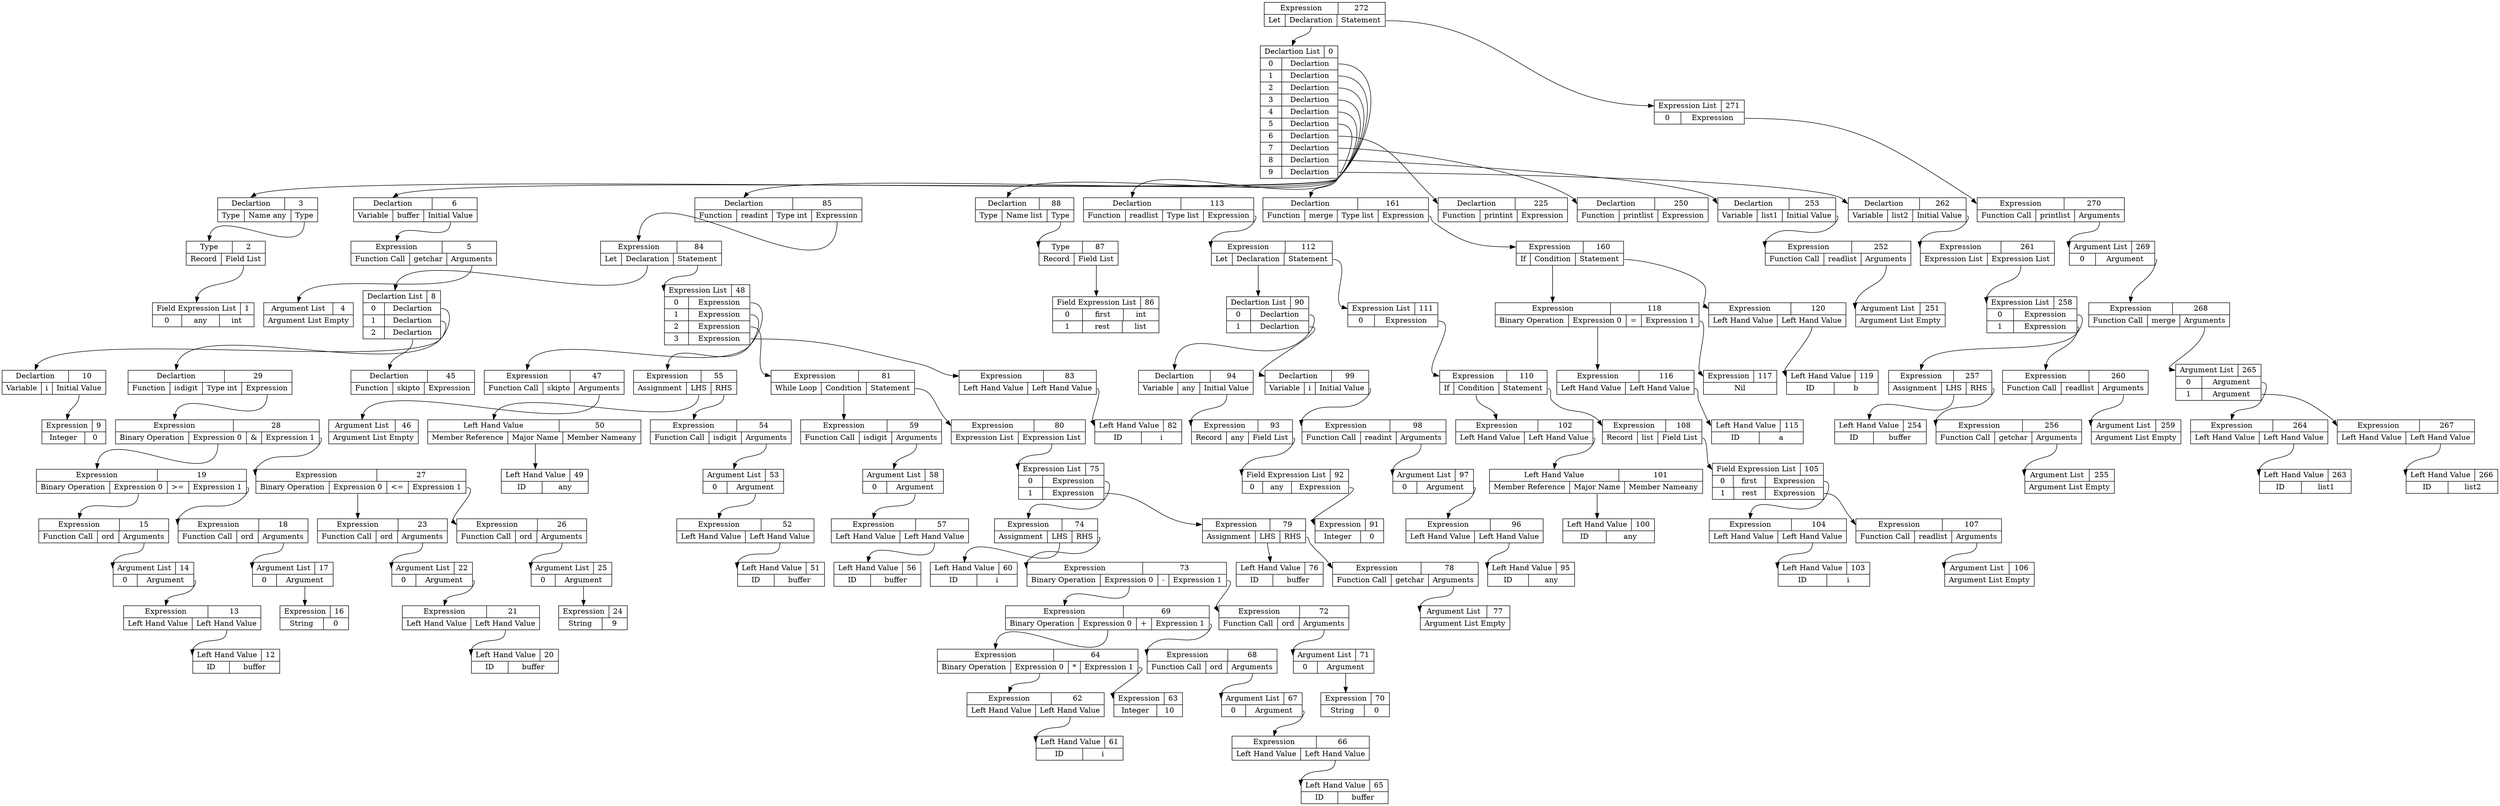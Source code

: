 digraph ast {
272 [shape=record, label="{ { <ptr> Expression | 272 } |{ Let | <dec> Declaration | <stmt> Statement } } "];
3 [shape=record, label="{ { <ptr> Declartion | 3 } | {Type | Name any | <ty> Type } }"];
1 [shape=record, label="{ { <ptr> Field Expression List | 1 } | { 0 | any | int } }"]
2 [shape=record, label="{ { <ptr> Type | 2 } | { Record | <flist> Field List } } "];
2:flist -> 1:ptr;
3:ty -> 2:ptr;
0:pos0 -> 3:ptr;
6 [shape=record, label="{ { <ptr> Declartion | 6 } | {Variable | buffer | <initval> Initial Value } }"];
5 [shape=record, label="{ { <ptr> Expression | 5 } |{ Function Call | getchar | <argpos> Arguments} }"];
4 [shape=record, label="{ { <ptr> Argument List | 4 } | {Argument List Empty} }"];
5:argpos -> 4:ptr
6:initval -> 5:ptr;
0:pos1 -> 6:ptr;
85 [shape=record, label="{ { <ptr> Declartion | 85 } | {Function | readint | Type int | <exp> Expression } }"];
84 [shape=record, label="{ { <ptr> Expression | 84 } |{ Let | <dec> Declaration | <stmt> Statement } } "];
10 [shape=record, label="{ { <ptr> Declartion | 10 } | {Variable | i | <initval> Initial Value } }"];
9 [shape=record, label="{ { <ptr> Expression | 9 } |{ Integer | 0 } }"];
10:initval -> 9:ptr;
8:pos0 -> 10:ptr;
29 [shape=record, label="{ { <ptr> Declartion | 29 } | {Function | isdigit | Type int | <exp> Expression } }"];
28 [shape=record, label="{ { <ptr> Expression | 28 } |{ Binary Operation | <exp0> Expression 0 | & | <exp1> Expression 1} }"];
19 [shape=record, label="{ { <ptr> Expression | 19 } |{ Binary Operation | <exp0> Expression 0 | \>= | <exp1> Expression 1} }"];
15 [shape=record, label="{ { <ptr> Expression | 15 } |{ Function Call | ord | <argpos> Arguments} }"];
13 [shape=record, label="{ { <ptr> Expression | 13 } |{ Left Hand Value | <lval> Left Hand Value} }"];
12 [shape=record, label="{ { <ptr> Left Hand Value | 12 } | { ID | buffer } } "];
13:lval -> 12:ptr
14:pos0 -> 13:ptr;
14 [shape=record, label="{ { <ptr> Argument List | 14 } | { 0 | <pos0> Argument } }"];
15:argpos -> 14:ptr
19:exp0 -> 15:ptr
18 [shape=record, label="{ { <ptr> Expression | 18 } |{ Function Call | ord | <argpos> Arguments} }"];
16 [shape=record, label="{ { <ptr> Expression | 16 } |{ String | 0 } }"];
17:pos0 -> 16:ptr;
17 [shape=record, label="{ { <ptr> Argument List | 17 } | { 0 | <pos0> Argument } }"];
18:argpos -> 17:ptr
19:exp1 -> 18:ptr
28:exp0 -> 19:ptr
27 [shape=record, label="{ { <ptr> Expression | 27 } |{ Binary Operation | <exp0> Expression 0 | \<= | <exp1> Expression 1} }"];
23 [shape=record, label="{ { <ptr> Expression | 23 } |{ Function Call | ord | <argpos> Arguments} }"];
21 [shape=record, label="{ { <ptr> Expression | 21 } |{ Left Hand Value | <lval> Left Hand Value} }"];
20 [shape=record, label="{ { <ptr> Left Hand Value | 20 } | { ID | buffer } } "];
21:lval -> 20:ptr
22:pos0 -> 21:ptr;
22 [shape=record, label="{ { <ptr> Argument List | 22 } | { 0 | <pos0> Argument } }"];
23:argpos -> 22:ptr
27:exp0 -> 23:ptr
26 [shape=record, label="{ { <ptr> Expression | 26 } |{ Function Call | ord | <argpos> Arguments} }"];
24 [shape=record, label="{ { <ptr> Expression | 24 } |{ String | 9 } }"];
25:pos0 -> 24:ptr;
25 [shape=record, label="{ { <ptr> Argument List | 25 } | { 0 | <pos0> Argument } }"];
26:argpos -> 25:ptr
27:exp1 -> 26:ptr
28:exp1 -> 27:ptr
29:exp -> 28:ptr;
8:pos1 -> 29:ptr;
45 [shape=record, label="{ { <ptr> Declartion | 45 } | {Function | skipto | <exp> Expression } }"];
8:pos2 -> 45:ptr;
8 [shape=record, label="{ { <ptr> Declartion List | 8 } | { 0 | <pos0> Declartion }| { 1 | <pos1> Declartion }| { 2 | <pos2> Declartion } }"];
84:dec -> 8:ptr
47 [shape=record, label="{ { <ptr> Expression | 47 } |{ Function Call | skipto | <argpos> Arguments} }"];
46 [shape=record, label="{ { <ptr> Argument List | 46 } | {Argument List Empty} }"];
47:argpos -> 46:ptr
48:pos0 -> 47:ptr;
55 [shape=record, label="{ { <ptr> Expression | 55 } |{ Assignment | <lval> LHS | <rhs> RHS } } "];
50 [shape=record, label="{ { <ptr> Left Hand Value | 50 } | { Member Reference | <maj> Major Name | Member Nameany} } "];
49 [shape=record, label="{ { <ptr> Left Hand Value | 49 } | { ID | any } } "];
50:maj -> 49:ptr;
55:lval -> 50:ptr
54 [shape=record, label="{ { <ptr> Expression | 54 } |{ Function Call | isdigit | <argpos> Arguments} }"];
52 [shape=record, label="{ { <ptr> Expression | 52 } |{ Left Hand Value | <lval> Left Hand Value} }"];
51 [shape=record, label="{ { <ptr> Left Hand Value | 51 } | { ID | buffer } } "];
52:lval -> 51:ptr
53:pos0 -> 52:ptr;
53 [shape=record, label="{ { <ptr> Argument List | 53 } | { 0 | <pos0> Argument } }"];
54:argpos -> 53:ptr
55:rhs -> 54:ptr
48:pos1 -> 55:ptr;
81 [shape=record, label="{ { <ptr> Expression | 81 } |{ While Loop | <cond> Condition | <stmt> Statement } } "];
59 [shape=record, label="{ { <ptr> Expression | 59 } |{ Function Call | isdigit | <argpos> Arguments} }"];
57 [shape=record, label="{ { <ptr> Expression | 57 } |{ Left Hand Value | <lval> Left Hand Value} }"];
56 [shape=record, label="{ { <ptr> Left Hand Value | 56 } | { ID | buffer } } "];
57:lval -> 56:ptr
58:pos0 -> 57:ptr;
58 [shape=record, label="{ { <ptr> Argument List | 58 } | { 0 | <pos0> Argument } }"];
59:argpos -> 58:ptr
81:cond -> 59:ptr
80 [shape=record, label="{ { <ptr> Expression | 80 } |{ Expression List | <explist> Expression List} }"];
74 [shape=record, label="{ { <ptr> Expression | 74 } |{ Assignment | <lval> LHS | <rhs> RHS } } "];
60 [shape=record, label="{ { <ptr> Left Hand Value | 60 } | { ID | i } } "];
74:lval -> 60:ptr
73 [shape=record, label="{ { <ptr> Expression | 73 } |{ Binary Operation | <exp0> Expression 0 | - | <exp1> Expression 1} }"];
69 [shape=record, label="{ { <ptr> Expression | 69 } |{ Binary Operation | <exp0> Expression 0 | + | <exp1> Expression 1} }"];
64 [shape=record, label="{ { <ptr> Expression | 64 } |{ Binary Operation | <exp0> Expression 0 | * | <exp1> Expression 1} }"];
62 [shape=record, label="{ { <ptr> Expression | 62 } |{ Left Hand Value | <lval> Left Hand Value} }"];
61 [shape=record, label="{ { <ptr> Left Hand Value | 61 } | { ID | i } } "];
62:lval -> 61:ptr
64:exp0 -> 62:ptr
63 [shape=record, label="{ { <ptr> Expression | 63 } |{ Integer | 10 } }"];
64:exp1 -> 63:ptr
69:exp0 -> 64:ptr
68 [shape=record, label="{ { <ptr> Expression | 68 } |{ Function Call | ord | <argpos> Arguments} }"];
66 [shape=record, label="{ { <ptr> Expression | 66 } |{ Left Hand Value | <lval> Left Hand Value} }"];
65 [shape=record, label="{ { <ptr> Left Hand Value | 65 } | { ID | buffer } } "];
66:lval -> 65:ptr
67:pos0 -> 66:ptr;
67 [shape=record, label="{ { <ptr> Argument List | 67 } | { 0 | <pos0> Argument } }"];
68:argpos -> 67:ptr
69:exp1 -> 68:ptr
73:exp0 -> 69:ptr
72 [shape=record, label="{ { <ptr> Expression | 72 } |{ Function Call | ord | <argpos> Arguments} }"];
70 [shape=record, label="{ { <ptr> Expression | 70 } |{ String | 0 } }"];
71:pos0 -> 70:ptr;
71 [shape=record, label="{ { <ptr> Argument List | 71 } | { 0 | <pos0> Argument } }"];
72:argpos -> 71:ptr
73:exp1 -> 72:ptr
74:rhs -> 73:ptr
75:pos0 -> 74:ptr;
79 [shape=record, label="{ { <ptr> Expression | 79 } |{ Assignment | <lval> LHS | <rhs> RHS } } "];
76 [shape=record, label="{ { <ptr> Left Hand Value | 76 } | { ID | buffer } } "];
79:lval -> 76:ptr
78 [shape=record, label="{ { <ptr> Expression | 78 } |{ Function Call | getchar | <argpos> Arguments} }"];
77 [shape=record, label="{ { <ptr> Argument List | 77 } | {Argument List Empty} }"];
78:argpos -> 77:ptr
79:rhs -> 78:ptr
75:pos1 -> 79:ptr;
75 [shape=record, label="{ { <ptr> Expression List | 75 } | { 0 | <pos0> Expression }| { 1 | <pos1> Expression } }"];
80:explist -> 75:ptr
81:stmt -> 80:ptr
48:pos2 -> 81:ptr;
83 [shape=record, label="{ { <ptr> Expression | 83 } |{ Left Hand Value | <lval> Left Hand Value} }"];
82 [shape=record, label="{ { <ptr> Left Hand Value | 82 } | { ID | i } } "];
83:lval -> 82:ptr
48:pos3 -> 83:ptr;
48 [shape=record, label="{ { <ptr> Expression List | 48 } | { 0 | <pos0> Expression }| { 1 | <pos1> Expression }| { 2 | <pos2> Expression }| { 3 | <pos3> Expression } }"];
84:stmt -> 48:ptr
85:exp -> 84:ptr;
0:pos2 -> 85:ptr;
88 [shape=record, label="{ { <ptr> Declartion | 88 } | {Type | Name list | <ty> Type } }"];
86 [shape=record, label="{ { <ptr> Field Expression List | 86 } | { 0 | first | int }| { 1 | rest | list } }"]
87 [shape=record, label="{ { <ptr> Type | 87 } | { Record | <flist> Field List } } "];
87:flist -> 86:ptr;
88:ty -> 87:ptr;
0:pos3 -> 88:ptr;
113 [shape=record, label="{ { <ptr> Declartion | 113 } | {Function | readlist | Type list | <exp> Expression } }"];
112 [shape=record, label="{ { <ptr> Expression | 112 } |{ Let | <dec> Declaration | <stmt> Statement } } "];
94 [shape=record, label="{ { <ptr> Declartion | 94 } | {Variable | any | <initval> Initial Value } }"];
93 [shape=record, label="{ { <ptr> Expression | 93 } |{ Record | any | <flistpos> Field List} }"];
91 [shape=record, label="{ { <ptr> Expression | 91 } |{ Integer | 0 } }"];
92:pos0 -> 91:ptr;
92 [shape=record, label="{ { <ptr> Field Expression List | 92 } | { 0 | any | <pos0> Expression } }"];
93:flistpos -> 92:ptr
94:initval -> 93:ptr;
90:pos0 -> 94:ptr;
99 [shape=record, label="{ { <ptr> Declartion | 99 } | {Variable | i | <initval> Initial Value } }"];
98 [shape=record, label="{ { <ptr> Expression | 98 } |{ Function Call | readint | <argpos> Arguments} }"];
96 [shape=record, label="{ { <ptr> Expression | 96 } |{ Left Hand Value | <lval> Left Hand Value} }"];
95 [shape=record, label="{ { <ptr> Left Hand Value | 95 } | { ID | any } } "];
96:lval -> 95:ptr
97:pos0 -> 96:ptr;
97 [shape=record, label="{ { <ptr> Argument List | 97 } | { 0 | <pos0> Argument } }"];
98:argpos -> 97:ptr
99:initval -> 98:ptr;
90:pos1 -> 99:ptr;
90 [shape=record, label="{ { <ptr> Declartion List | 90 } | { 0 | <pos0> Declartion }| { 1 | <pos1> Declartion } }"];
112:dec -> 90:ptr
110 [shape=record, label="{ { <ptr> Expression | 110 } |{ If | <cond> Condition | <stmt> Statement } } "];
102 [shape=record, label="{ { <ptr> Expression | 102 } |{ Left Hand Value | <lval> Left Hand Value} }"];
101 [shape=record, label="{ { <ptr> Left Hand Value | 101 } | { Member Reference | <maj> Major Name | Member Nameany} } "];
100 [shape=record, label="{ { <ptr> Left Hand Value | 100 } | { ID | any } } "];
101:maj -> 100:ptr;
102:lval -> 101:ptr
110:cond -> 102:ptr
108 [shape=record, label="{ { <ptr> Expression | 108 } |{ Record | list | <flistpos> Field List} }"];
104 [shape=record, label="{ { <ptr> Expression | 104 } |{ Left Hand Value | <lval> Left Hand Value} }"];
103 [shape=record, label="{ { <ptr> Left Hand Value | 103 } | { ID | i } } "];
104:lval -> 103:ptr
105:pos0 -> 104:ptr;
107 [shape=record, label="{ { <ptr> Expression | 107 } |{ Function Call | readlist | <argpos> Arguments} }"];
106 [shape=record, label="{ { <ptr> Argument List | 106 } | {Argument List Empty} }"];
107:argpos -> 106:ptr
105:pos1 -> 107:ptr;
105 [shape=record, label="{ { <ptr> Field Expression List | 105 } | { 0 | first | <pos0> Expression }| { 1 | rest | <pos1> Expression } }"];
108:flistpos -> 105:ptr
110:stmt -> 108:ptr
111:pos0 -> 110:ptr;
111 [shape=record, label="{ { <ptr> Expression List | 111 } | { 0 | <pos0> Expression } }"];
112:stmt -> 111:ptr
113:exp -> 112:ptr;
0:pos4 -> 113:ptr;
161 [shape=record, label="{ { <ptr> Declartion | 161 } | {Function | merge | Type list | <exp> Expression } }"];
160 [shape=record, label="{ { <ptr> Expression | 160 } |{ If | <cond> Condition | <stmt> Statement } } "];
118 [shape=record, label="{ { <ptr> Expression | 118 } |{ Binary Operation | <exp0> Expression 0 | = | <exp1> Expression 1} }"];
116 [shape=record, label="{ { <ptr> Expression | 116 } |{ Left Hand Value | <lval> Left Hand Value} }"];
115 [shape=record, label="{ { <ptr> Left Hand Value | 115 } | { ID | a } } "];
116:lval -> 115:ptr
118:exp0 -> 116:ptr
117 [shape=record, label="{ { <ptr> Expression | 117 } |{ Nil } }"];
118:exp1 -> 117:ptr
160:cond -> 118:ptr
120 [shape=record, label="{ { <ptr> Expression | 120 } |{ Left Hand Value | <lval> Left Hand Value} }"];
119 [shape=record, label="{ { <ptr> Left Hand Value | 119 } | { ID | b } } "];
120:lval -> 119:ptr
160:stmt -> 120:ptr
161:exp -> 160:ptr;
0:pos5 -> 161:ptr;
225 [shape=record, label="{ { <ptr> Declartion | 225 } | {Function | printint | <exp> Expression } }"];
0:pos6 -> 225:ptr;
250 [shape=record, label="{ { <ptr> Declartion | 250 } | {Function | printlist | <exp> Expression } }"];
0:pos7 -> 250:ptr;
253 [shape=record, label="{ { <ptr> Declartion | 253 } | {Variable | list1 | <initval> Initial Value } }"];
252 [shape=record, label="{ { <ptr> Expression | 252 } |{ Function Call | readlist | <argpos> Arguments} }"];
251 [shape=record, label="{ { <ptr> Argument List | 251 } | {Argument List Empty} }"];
252:argpos -> 251:ptr
253:initval -> 252:ptr;
0:pos8 -> 253:ptr;
262 [shape=record, label="{ { <ptr> Declartion | 262 } | {Variable | list2 | <initval> Initial Value } }"];
261 [shape=record, label="{ { <ptr> Expression | 261 } |{ Expression List | <explist> Expression List} }"];
257 [shape=record, label="{ { <ptr> Expression | 257 } |{ Assignment | <lval> LHS | <rhs> RHS } } "];
254 [shape=record, label="{ { <ptr> Left Hand Value | 254 } | { ID | buffer } } "];
257:lval -> 254:ptr
256 [shape=record, label="{ { <ptr> Expression | 256 } |{ Function Call | getchar | <argpos> Arguments} }"];
255 [shape=record, label="{ { <ptr> Argument List | 255 } | {Argument List Empty} }"];
256:argpos -> 255:ptr
257:rhs -> 256:ptr
258:pos0 -> 257:ptr;
260 [shape=record, label="{ { <ptr> Expression | 260 } |{ Function Call | readlist | <argpos> Arguments} }"];
259 [shape=record, label="{ { <ptr> Argument List | 259 } | {Argument List Empty} }"];
260:argpos -> 259:ptr
258:pos1 -> 260:ptr;
258 [shape=record, label="{ { <ptr> Expression List | 258 } | { 0 | <pos0> Expression }| { 1 | <pos1> Expression } }"];
261:explist -> 258:ptr
262:initval -> 261:ptr;
0:pos9 -> 262:ptr;
0 [shape=record, label="{ { <ptr> Declartion List | 0 } | { 0 | <pos0> Declartion }| { 1 | <pos1> Declartion }| { 2 | <pos2> Declartion }| { 3 | <pos3> Declartion }| { 4 | <pos4> Declartion }| { 5 | <pos5> Declartion }| { 6 | <pos6> Declartion }| { 7 | <pos7> Declartion }| { 8 | <pos8> Declartion }| { 9 | <pos9> Declartion } }"];
272:dec -> 0:ptr
270 [shape=record, label="{ { <ptr> Expression | 270 } |{ Function Call | printlist | <argpos> Arguments} }"];
268 [shape=record, label="{ { <ptr> Expression | 268 } |{ Function Call | merge | <argpos> Arguments} }"];
264 [shape=record, label="{ { <ptr> Expression | 264 } |{ Left Hand Value | <lval> Left Hand Value} }"];
263 [shape=record, label="{ { <ptr> Left Hand Value | 263 } | { ID | list1 } } "];
264:lval -> 263:ptr
265:pos0 -> 264:ptr;
267 [shape=record, label="{ { <ptr> Expression | 267 } |{ Left Hand Value | <lval> Left Hand Value} }"];
266 [shape=record, label="{ { <ptr> Left Hand Value | 266 } | { ID | list2 } } "];
267:lval -> 266:ptr
265:pos1 -> 267:ptr;
265 [shape=record, label="{ { <ptr> Argument List | 265 } | { 0 | <pos0> Argument }| { 1 | <pos1> Argument } }"];
268:argpos -> 265:ptr
269:pos0 -> 268:ptr;
269 [shape=record, label="{ { <ptr> Argument List | 269 } | { 0 | <pos0> Argument } }"];
270:argpos -> 269:ptr
271:pos0 -> 270:ptr;
271 [shape=record, label="{ { <ptr> Expression List | 271 } | { 0 | <pos0> Expression } }"];
272:stmt -> 271:ptr
}
